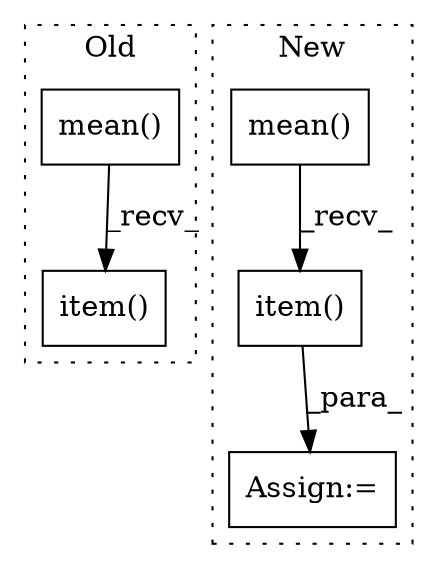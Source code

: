 digraph G {
subgraph cluster0 {
1 [label="mean()" a="75" s="18096" l="14" shape="box"];
4 [label="item()" a="75" s="18096" l="21" shape="box"];
label = "Old";
style="dotted";
}
subgraph cluster1 {
2 [label="item()" a="75" s="19605" l="18" shape="box"];
3 [label="mean()" a="75" s="19605" l="11" shape="box"];
5 [label="Assign:=" a="68" s="19601" l="4" shape="box"];
label = "New";
style="dotted";
}
1 -> 4 [label="_recv_"];
2 -> 5 [label="_para_"];
3 -> 2 [label="_recv_"];
}